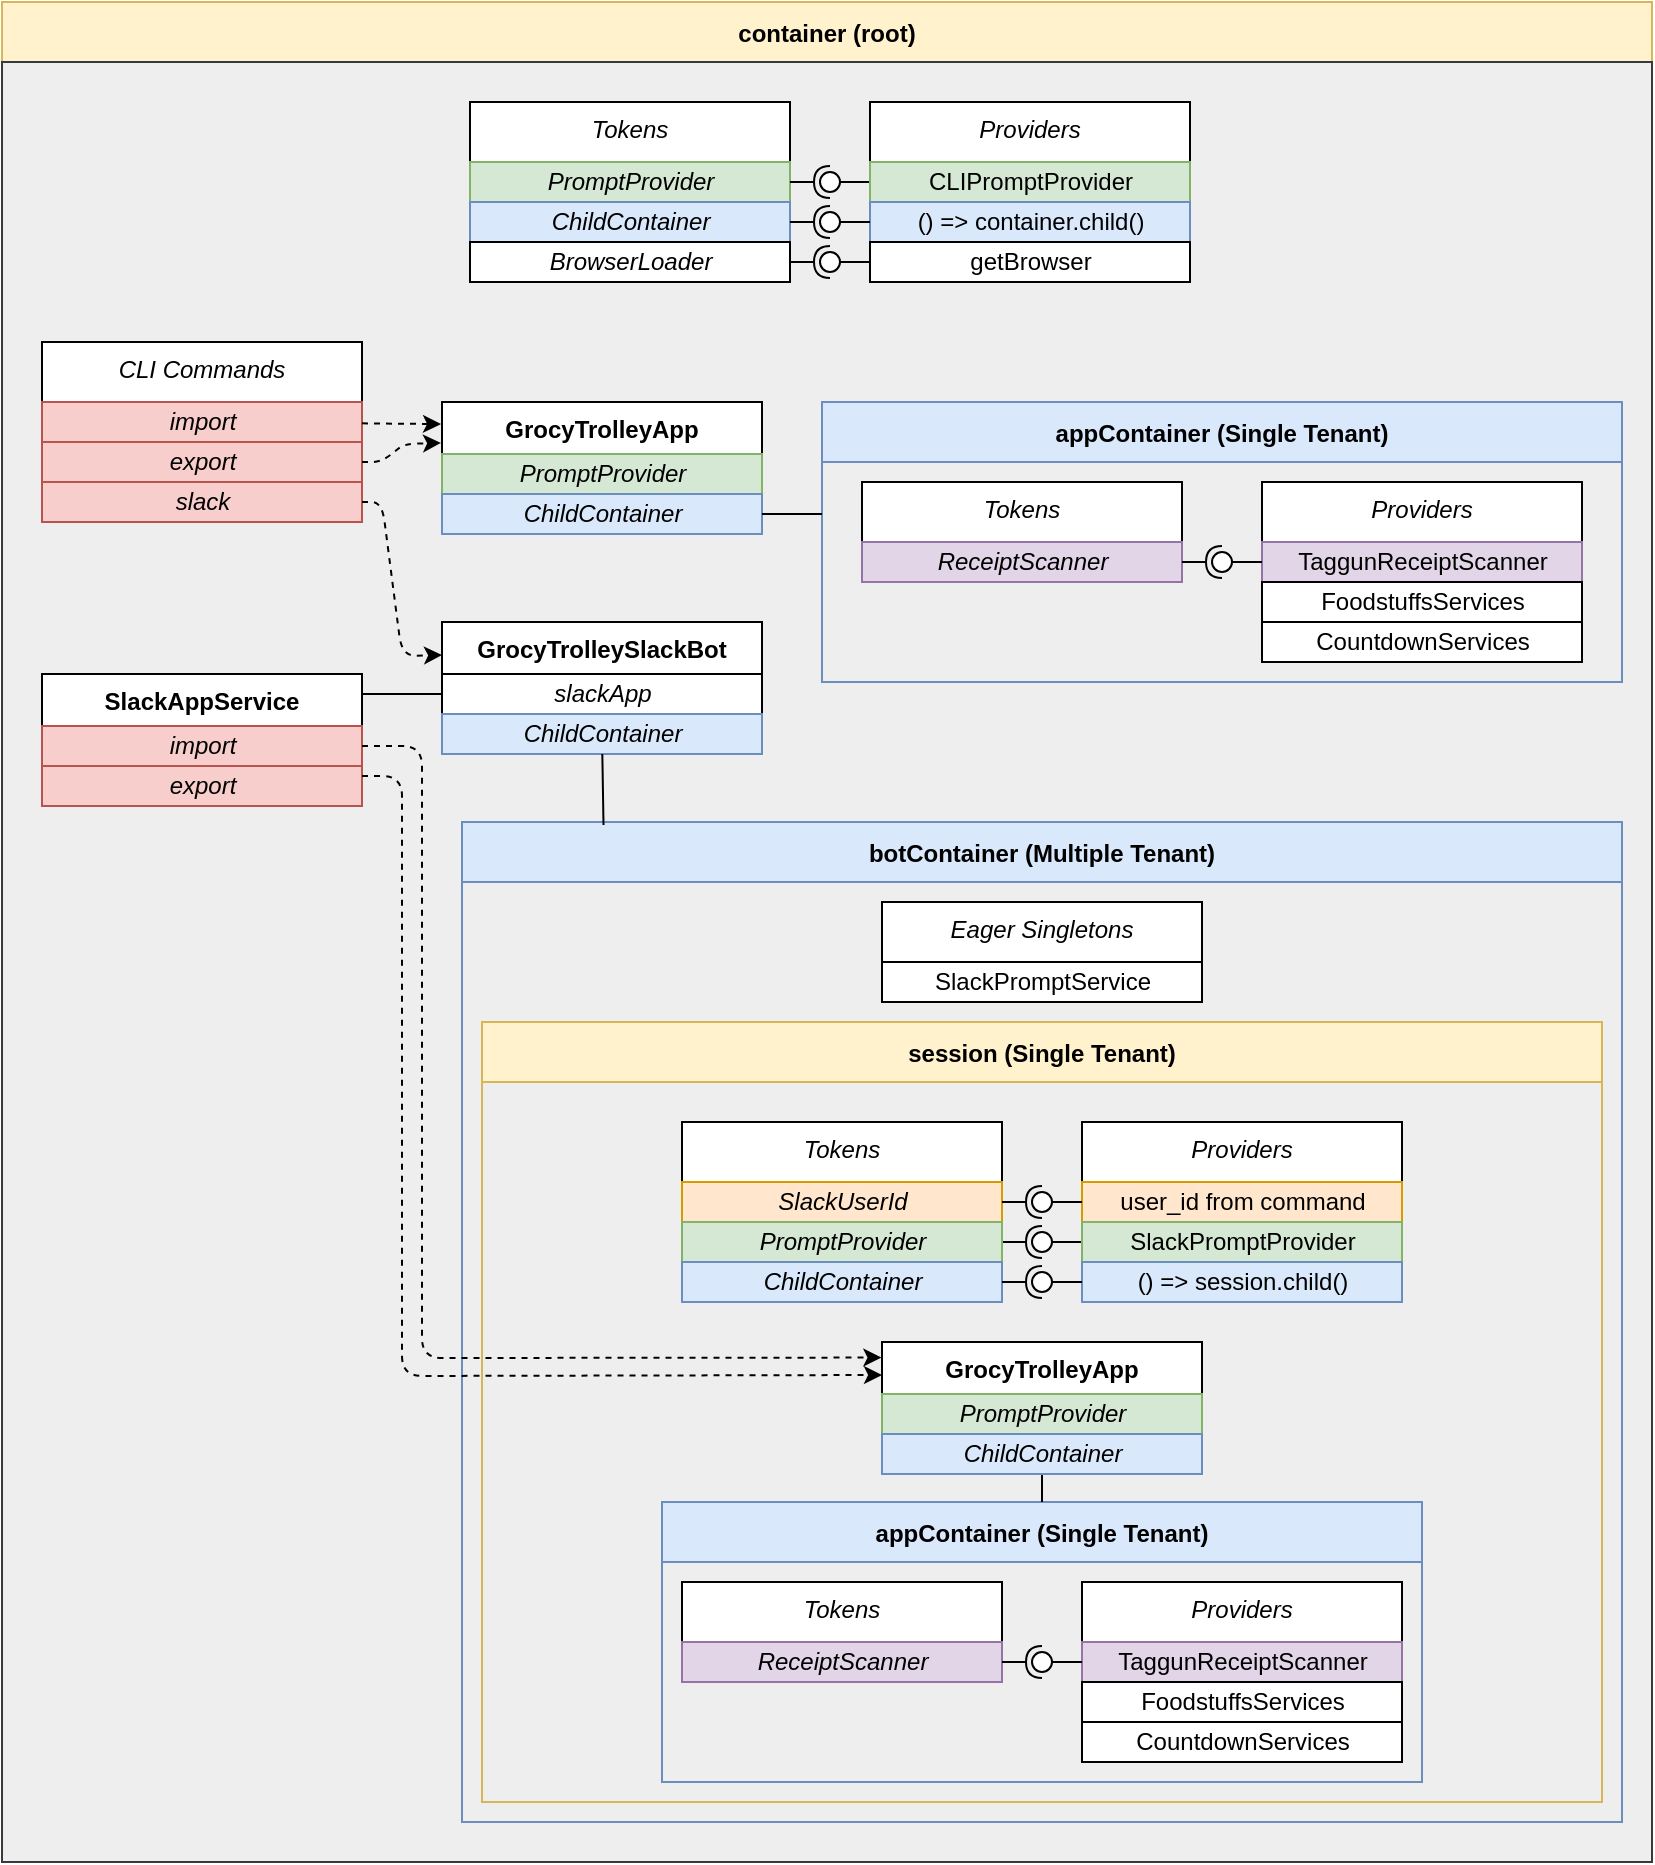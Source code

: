 <mxfile>
    <diagram id="HaY6czHnYQWGNKejsw9c" name="Page-1">
        <mxGraphModel dx="1014" dy="717" grid="1" gridSize="10" guides="1" tooltips="1" connect="1" arrows="1" fold="1" page="1" pageScale="1" pageWidth="827" pageHeight="1169" math="0" shadow="0">
            <root>
                <mxCell id="0"/>
                <mxCell id="1" parent="0"/>
                <mxCell id="27" value="container (root)" style="swimlane;fontSize=12;movable=1;resizable=1;rotatable=1;deletable=1;editable=1;connectable=1;startSize=30;fillColor=#fff2cc;strokeColor=#d6b656;" parent="1" vertex="1">
                    <mxGeometry width="825" height="930" as="geometry"/>
                </mxCell>
                <mxCell id="304" value="" style="rounded=0;whiteSpace=wrap;html=1;fillColor=#eeeeee;strokeColor=#36393d;" parent="27" vertex="1">
                    <mxGeometry y="30" width="825" height="900" as="geometry"/>
                </mxCell>
                <mxCell id="72" value="botContainer (Multiple Tenant)" style="swimlane;fontSize=12;startSize=30;movable=1;resizable=1;rotatable=1;deletable=1;editable=1;connectable=1;fillColor=#dae8fc;strokeColor=#6c8ebf;" parent="27" vertex="1">
                    <mxGeometry x="230" y="410" width="580" height="500" as="geometry"/>
                </mxCell>
                <mxCell id="213" value="" style="ellipse;whiteSpace=wrap;html=1;align=center;aspect=fixed;resizable=0;points=[];outlineConnect=0;sketch=0;" parent="72" vertex="1">
                    <mxGeometry x="285" y="205" width="10" height="10" as="geometry"/>
                </mxCell>
                <mxCell id="214" value="" style="group;rotation=0;" parent="72" vertex="1" connectable="0">
                    <mxGeometry x="270" y="210" width="40" as="geometry"/>
                </mxCell>
                <mxCell id="215" value="" style="rounded=0;orthogonalLoop=1;jettySize=auto;html=1;endArrow=none;endFill=0;sketch=0;sourcePerimeterSpacing=0;targetPerimeterSpacing=0;" parent="214" target="213" edge="1">
                    <mxGeometry relative="1" as="geometry">
                        <mxPoint x="40" as="sourcePoint"/>
                    </mxGeometry>
                </mxCell>
                <mxCell id="216" value="" style="rounded=0;orthogonalLoop=1;jettySize=auto;html=1;endArrow=halfCircle;endFill=0;entryX=0.5;entryY=0.5;endSize=6;strokeWidth=1;sketch=0;exitX=0.5;exitY=0.5;exitDx=0;exitDy=0;entryDx=0;entryDy=0;" parent="214" target="213" edge="1">
                    <mxGeometry relative="1" as="geometry">
                        <mxPoint as="sourcePoint"/>
                    </mxGeometry>
                </mxCell>
                <mxCell id="246" value="session (Single Tenant)" style="swimlane;fontSize=12;startSize=30;fillColor=#fff2cc;strokeColor=#d6b656;" parent="72" vertex="1">
                    <mxGeometry x="10" y="100" width="560" height="390" as="geometry"/>
                </mxCell>
                <object label="Providers" placeholders="1" id="247">
                    <mxCell style="swimlane;fontStyle=2;align=center;verticalAlign=top;childLayout=stackLayout;horizontal=1;startSize=30;horizontalStack=0;resizeParent=1;resizeParentMax=0;resizeLast=0;collapsible=1;marginBottom=0;fontSize=12;" parent="246" vertex="1">
                        <mxGeometry x="300" y="50" width="160" height="90" as="geometry"/>
                    </mxCell>
                </object>
                <mxCell id="248" value="user_id from command" style="html=1;fontSize=12;fillColor=#ffe6cc;strokeColor=#d79b00;" parent="247" vertex="1">
                    <mxGeometry y="30" width="160" height="20" as="geometry"/>
                </mxCell>
                <mxCell id="281" value="&lt;div style=&quot;text-align: left&quot;&gt;&lt;span&gt;SlackPromptProvider&lt;/span&gt;&lt;/div&gt;" style="html=1;fontSize=12;fillColor=#d5e8d4;strokeColor=#82b366;" parent="247" vertex="1">
                    <mxGeometry y="50" width="160" height="20" as="geometry"/>
                </mxCell>
                <mxCell id="263" value="&lt;div style=&quot;text-align: left&quot;&gt;&lt;span&gt;() =&amp;gt; session.child()&lt;/span&gt;&lt;/div&gt;" style="html=1;fontSize=12;fillColor=#dae8fc;strokeColor=#6c8ebf;" parent="247" vertex="1">
                    <mxGeometry y="70" width="160" height="20" as="geometry"/>
                </mxCell>
                <mxCell id="251" value="Tokens" style="swimlane;fontStyle=2;align=center;verticalAlign=top;childLayout=stackLayout;horizontal=1;startSize=30;horizontalStack=0;resizeParent=1;resizeParentMax=0;resizeLast=0;collapsible=1;marginBottom=0;fontSize=12;movable=1;resizable=1;rotatable=1;deletable=1;editable=1;connectable=1;" parent="246" vertex="1">
                    <mxGeometry x="100" y="50" width="160" height="90" as="geometry"/>
                </mxCell>
                <mxCell id="252" value="&lt;span style=&quot;font-style: italic ; text-align: left&quot;&gt;SlackUserId&lt;/span&gt;" style="html=1;fontSize=12;fillColor=#ffe6cc;strokeColor=#d79b00;" parent="251" vertex="1">
                    <mxGeometry y="30" width="160" height="20" as="geometry"/>
                </mxCell>
                <mxCell id="285" value="&lt;span style=&quot;font-style: italic ; text-align: left&quot;&gt;PromptProvider&lt;/span&gt;" style="html=1;fontSize=12;fillColor=#d5e8d4;strokeColor=#82b366;" parent="251" vertex="1">
                    <mxGeometry y="50" width="160" height="20" as="geometry"/>
                </mxCell>
                <mxCell id="258" value="&lt;span style=&quot;font-style: italic ; text-align: left&quot;&gt;ChildContainer&lt;/span&gt;" style="html=1;fontSize=12;fillColor=#dae8fc;strokeColor=#6c8ebf;" parent="251" vertex="1">
                    <mxGeometry y="70" width="160" height="20" as="geometry"/>
                </mxCell>
                <mxCell id="253" value="" style="ellipse;whiteSpace=wrap;html=1;align=center;aspect=fixed;resizable=0;points=[];outlineConnect=0;sketch=0;" parent="246" vertex="1">
                    <mxGeometry x="275" y="85" width="10" height="10" as="geometry"/>
                </mxCell>
                <mxCell id="254" value="" style="group;rotation=0;" parent="246" vertex="1" connectable="0">
                    <mxGeometry x="260" y="90" width="40" as="geometry"/>
                </mxCell>
                <mxCell id="255" value="" style="rounded=0;orthogonalLoop=1;jettySize=auto;html=1;endArrow=none;endFill=0;sketch=0;sourcePerimeterSpacing=0;targetPerimeterSpacing=0;" parent="254" target="253" edge="1">
                    <mxGeometry relative="1" as="geometry">
                        <mxPoint x="40" as="sourcePoint"/>
                    </mxGeometry>
                </mxCell>
                <mxCell id="256" value="" style="rounded=0;orthogonalLoop=1;jettySize=auto;html=1;endArrow=halfCircle;endFill=0;entryX=0.5;entryY=0.5;endSize=6;strokeWidth=1;sketch=0;exitX=0.5;exitY=0.5;exitDx=0;exitDy=0;entryDx=0;entryDy=0;" parent="254" target="253" edge="1">
                    <mxGeometry relative="1" as="geometry">
                        <mxPoint as="sourcePoint"/>
                    </mxGeometry>
                </mxCell>
                <mxCell id="223" value="appContainer (Single Tenant)" style="swimlane;fontSize=12;startSize=30;fillColor=#dae8fc;strokeColor=#6c8ebf;" parent="246" vertex="1">
                    <mxGeometry x="90" y="240" width="380" height="140" as="geometry"/>
                </mxCell>
                <object label="Providers" placeholders="1" id="224">
                    <mxCell style="swimlane;fontStyle=2;align=center;verticalAlign=top;childLayout=stackLayout;horizontal=1;startSize=30;horizontalStack=0;resizeParent=1;resizeParentMax=0;resizeLast=0;collapsible=1;marginBottom=0;fontSize=12;" parent="223" vertex="1">
                        <mxGeometry x="210" y="40" width="160" height="90" as="geometry"/>
                    </mxCell>
                </object>
                <mxCell id="225" value="TaggunReceiptScanner" style="html=1;fontSize=12;fillColor=#e1d5e7;strokeColor=#9673a6;" parent="224" vertex="1">
                    <mxGeometry y="30" width="160" height="20" as="geometry"/>
                </mxCell>
                <mxCell id="226" value="&lt;div style=&quot;text-align: left&quot;&gt;&lt;span&gt;FoodstuffsServices&lt;/span&gt;&lt;/div&gt;" style="html=1;fontSize=12;" parent="224" vertex="1">
                    <mxGeometry y="50" width="160" height="20" as="geometry"/>
                </mxCell>
                <mxCell id="227" value="&lt;span style=&quot;text-align: left&quot;&gt;CountdownServices&lt;/span&gt;" style="html=1;fontSize=12;" parent="224" vertex="1">
                    <mxGeometry y="70" width="160" height="20" as="geometry"/>
                </mxCell>
                <mxCell id="228" value="Tokens" style="swimlane;fontStyle=2;align=center;verticalAlign=top;childLayout=stackLayout;horizontal=1;startSize=30;horizontalStack=0;resizeParent=1;resizeParentMax=0;resizeLast=0;collapsible=1;marginBottom=0;fontSize=12;movable=1;resizable=1;rotatable=1;deletable=1;editable=1;connectable=1;" parent="223" vertex="1">
                    <mxGeometry x="10" y="40" width="160" height="50" as="geometry"/>
                </mxCell>
                <mxCell id="229" value="&lt;span style=&quot;font-style: italic ; text-align: left&quot;&gt;ReceiptScanner&lt;/span&gt;" style="html=1;fontSize=12;fillColor=#e1d5e7;strokeColor=#9673a6;" parent="228" vertex="1">
                    <mxGeometry y="30" width="160" height="20" as="geometry"/>
                </mxCell>
                <mxCell id="230" value="" style="ellipse;whiteSpace=wrap;html=1;align=center;aspect=fixed;resizable=0;points=[];outlineConnect=0;sketch=0;" parent="223" vertex="1">
                    <mxGeometry x="185" y="75" width="10" height="10" as="geometry"/>
                </mxCell>
                <mxCell id="231" value="" style="group;rotation=0;" parent="223" vertex="1" connectable="0">
                    <mxGeometry x="170" y="80" width="40" as="geometry"/>
                </mxCell>
                <mxCell id="232" value="" style="rounded=0;orthogonalLoop=1;jettySize=auto;html=1;endArrow=none;endFill=0;sketch=0;sourcePerimeterSpacing=0;targetPerimeterSpacing=0;" parent="231" target="230" edge="1">
                    <mxGeometry relative="1" as="geometry">
                        <mxPoint x="40" as="sourcePoint"/>
                    </mxGeometry>
                </mxCell>
                <mxCell id="233" value="" style="rounded=0;orthogonalLoop=1;jettySize=auto;html=1;endArrow=halfCircle;endFill=0;entryX=0.5;entryY=0.5;endSize=6;strokeWidth=1;sketch=0;exitX=0.5;exitY=0.5;exitDx=0;exitDy=0;entryDx=0;entryDy=0;" parent="231" target="230" edge="1">
                    <mxGeometry relative="1" as="geometry">
                        <mxPoint as="sourcePoint"/>
                    </mxGeometry>
                </mxCell>
                <mxCell id="245" value="" style="edgeStyle=none;html=1;fontSize=12;endArrow=none;endFill=0;entryX=0.5;entryY=0;entryDx=0;entryDy=0;" parent="246" source="242" target="223" edge="1">
                    <mxGeometry relative="1" as="geometry"/>
                </mxCell>
                <mxCell id="242" value="GrocyTrolleyApp" style="swimlane;fontStyle=1;align=center;verticalAlign=top;childLayout=stackLayout;horizontal=1;startSize=26;horizontalStack=0;resizeParent=1;resizeParentMax=0;resizeLast=0;collapsible=1;marginBottom=0;" parent="246" vertex="1">
                    <mxGeometry x="200" y="160" width="160" height="66" as="geometry"/>
                </mxCell>
                <mxCell id="243" value="&lt;div style=&quot;text-align: left&quot;&gt;&lt;span&gt;&lt;i&gt;PromptProvider&lt;/i&gt;&lt;/span&gt;&lt;/div&gt;" style="html=1;fontSize=12;fillColor=#d5e8d4;strokeColor=#82b366;" parent="242" vertex="1">
                    <mxGeometry y="26" width="160" height="20" as="geometry"/>
                </mxCell>
                <mxCell id="244" value="&lt;span style=&quot;font-style: italic ; text-align: left&quot;&gt;ChildContainer&lt;/span&gt;" style="html=1;fontSize=12;fillColor=#dae8fc;strokeColor=#6c8ebf;" parent="242" vertex="1">
                    <mxGeometry y="46" width="160" height="20" as="geometry"/>
                </mxCell>
                <object label="Eager Singletons" placeholders="1" id="302">
                    <mxCell style="swimlane;fontStyle=2;align=center;verticalAlign=top;childLayout=stackLayout;horizontal=1;startSize=30;horizontalStack=0;resizeParent=1;resizeParentMax=0;resizeLast=0;collapsible=1;marginBottom=0;fontSize=12;" parent="72" vertex="1">
                        <mxGeometry x="210" y="40" width="160" height="50" as="geometry"/>
                    </mxCell>
                </object>
                <mxCell id="303" value="&lt;div style=&quot;text-align: left&quot;&gt;&lt;span&gt;SlackPromptService&lt;/span&gt;&lt;/div&gt;" style="html=1;fontSize=12;" parent="302" vertex="1">
                    <mxGeometry y="30" width="160" height="20" as="geometry"/>
                </mxCell>
                <mxCell id="133" value="Tokens" style="swimlane;fontStyle=2;align=center;verticalAlign=top;childLayout=stackLayout;horizontal=1;startSize=30;horizontalStack=0;resizeParent=1;resizeParentMax=0;resizeLast=0;collapsible=1;marginBottom=0;fontSize=12;movable=1;resizable=1;rotatable=1;deletable=1;editable=1;connectable=1;" parent="27" vertex="1">
                    <mxGeometry x="234" y="50" width="160" height="90" as="geometry"/>
                </mxCell>
                <mxCell id="172" value="&lt;div style=&quot;text-align: left&quot;&gt;&lt;span&gt;&lt;i&gt;PromptProvider&lt;/i&gt;&lt;/span&gt;&lt;/div&gt;" style="html=1;fontSize=12;fillColor=#d5e8d4;strokeColor=#82b366;" parent="133" vertex="1">
                    <mxGeometry y="30" width="160" height="20" as="geometry"/>
                </mxCell>
                <mxCell id="170" value="&lt;span style=&quot;font-style: italic ; text-align: left&quot;&gt;ChildContainer&lt;/span&gt;" style="html=1;fontSize=12;fillColor=#dae8fc;strokeColor=#6c8ebf;" parent="133" vertex="1">
                    <mxGeometry y="50" width="160" height="20" as="geometry"/>
                </mxCell>
                <mxCell id="169" value="&lt;span style=&quot;font-style: italic ; text-align: left&quot;&gt;BrowserLoader&lt;/span&gt;" style="html=1;fontSize=12;" parent="133" vertex="1">
                    <mxGeometry y="70" width="160" height="20" as="geometry"/>
                </mxCell>
                <mxCell id="17" value="" style="ellipse;whiteSpace=wrap;html=1;align=center;aspect=fixed;resizable=0;points=[];outlineConnect=0;sketch=0;" parent="27" vertex="1">
                    <mxGeometry x="409" y="85" width="10" height="10" as="geometry"/>
                </mxCell>
                <mxCell id="147" value="" style="group;rotation=0;" parent="27" vertex="1" connectable="0">
                    <mxGeometry x="394" y="90" width="40" as="geometry"/>
                </mxCell>
                <mxCell id="15" value="" style="rounded=0;orthogonalLoop=1;jettySize=auto;html=1;endArrow=none;endFill=0;sketch=0;sourcePerimeterSpacing=0;targetPerimeterSpacing=0;" parent="147" target="17" edge="1">
                    <mxGeometry relative="1" as="geometry">
                        <mxPoint x="40" as="sourcePoint"/>
                    </mxGeometry>
                </mxCell>
                <mxCell id="16" value="" style="rounded=0;orthogonalLoop=1;jettySize=auto;html=1;endArrow=halfCircle;endFill=0;entryX=0.5;entryY=0.5;endSize=6;strokeWidth=1;sketch=0;exitX=0.5;exitY=0.5;exitDx=0;exitDy=0;entryDx=0;entryDy=0;" parent="147" target="17" edge="1">
                    <mxGeometry relative="1" as="geometry">
                        <mxPoint as="sourcePoint"/>
                    </mxGeometry>
                </mxCell>
                <object label="Providers" placeholders="1" id="143">
                    <mxCell style="swimlane;fontStyle=2;align=center;verticalAlign=top;childLayout=stackLayout;horizontal=1;startSize=30;horizontalStack=0;resizeParent=1;resizeParentMax=0;resizeLast=0;collapsible=1;marginBottom=0;fontSize=12;" parent="27" vertex="1">
                        <mxGeometry x="434" y="50" width="160" height="90" as="geometry"/>
                    </mxCell>
                </object>
                <mxCell id="177" value="&lt;span style=&quot;text-align: left&quot;&gt;CLIPromptProvider&lt;/span&gt;" style="html=1;fontSize=12;fillColor=#d5e8d4;strokeColor=#82b366;" parent="143" vertex="1">
                    <mxGeometry y="30" width="160" height="20" as="geometry"/>
                </mxCell>
                <mxCell id="164" value="&lt;span style=&quot;text-align: left&quot;&gt;() =&amp;gt; container.child()&lt;/span&gt;" style="html=1;fontSize=12;fillColor=#dae8fc;strokeColor=#6c8ebf;" parent="143" vertex="1">
                    <mxGeometry y="50" width="160" height="20" as="geometry"/>
                </mxCell>
                <mxCell id="168" value="&lt;span style=&quot;text-align: left&quot;&gt;getBrowser&lt;/span&gt;" style="html=1;fontSize=12;" parent="143" vertex="1">
                    <mxGeometry y="70" width="160" height="20" as="geometry"/>
                </mxCell>
                <mxCell id="18" value="GrocyTrolleyApp" style="swimlane;fontStyle=1;align=center;verticalAlign=top;childLayout=stackLayout;horizontal=1;startSize=26;horizontalStack=0;resizeParent=1;resizeParentMax=0;resizeLast=0;collapsible=1;marginBottom=0;" parent="27" vertex="1">
                    <mxGeometry x="220" y="200" width="160" height="66" as="geometry"/>
                </mxCell>
                <mxCell id="178" value="&lt;div style=&quot;text-align: left&quot;&gt;&lt;span&gt;&lt;i&gt;PromptProvider&lt;/i&gt;&lt;/span&gt;&lt;/div&gt;" style="html=1;fontSize=12;fillColor=#d5e8d4;strokeColor=#82b366;" parent="18" vertex="1">
                    <mxGeometry y="26" width="160" height="20" as="geometry"/>
                </mxCell>
                <mxCell id="179" value="&lt;span style=&quot;font-style: italic ; text-align: left&quot;&gt;ChildContainer&lt;/span&gt;" style="html=1;fontSize=12;fillColor=#dae8fc;strokeColor=#6c8ebf;" parent="18" vertex="1">
                    <mxGeometry y="46" width="160" height="20" as="geometry"/>
                </mxCell>
                <mxCell id="58" value="appContainer (Single Tenant)" style="swimlane;fontSize=12;startSize=30;fillColor=#dae8fc;strokeColor=#6c8ebf;" parent="27" vertex="1">
                    <mxGeometry x="410" y="200" width="400" height="140" as="geometry"/>
                </mxCell>
                <object label="Providers" placeholders="1" id="181">
                    <mxCell style="swimlane;fontStyle=2;align=center;verticalAlign=top;childLayout=stackLayout;horizontal=1;startSize=30;horizontalStack=0;resizeParent=1;resizeParentMax=0;resizeLast=0;collapsible=1;marginBottom=0;fontSize=12;" parent="58" vertex="1">
                        <mxGeometry x="220" y="40" width="160" height="90" as="geometry"/>
                    </mxCell>
                </object>
                <mxCell id="184" value="TaggunReceiptScanner" style="html=1;fontSize=12;fillColor=#e1d5e7;strokeColor=#9673a6;" parent="181" vertex="1">
                    <mxGeometry y="30" width="160" height="20" as="geometry"/>
                </mxCell>
                <mxCell id="182" value="&lt;div style=&quot;text-align: left&quot;&gt;&lt;span&gt;FoodstuffsServices&lt;/span&gt;&lt;/div&gt;" style="html=1;fontSize=12;" parent="181" vertex="1">
                    <mxGeometry y="50" width="160" height="20" as="geometry"/>
                </mxCell>
                <mxCell id="183" value="&lt;span style=&quot;text-align: left&quot;&gt;CountdownServices&lt;/span&gt;" style="html=1;fontSize=12;" parent="181" vertex="1">
                    <mxGeometry y="70" width="160" height="20" as="geometry"/>
                </mxCell>
                <mxCell id="185" value="Tokens" style="swimlane;fontStyle=2;align=center;verticalAlign=top;childLayout=stackLayout;horizontal=1;startSize=30;horizontalStack=0;resizeParent=1;resizeParentMax=0;resizeLast=0;collapsible=1;marginBottom=0;fontSize=12;movable=1;resizable=1;rotatable=1;deletable=1;editable=1;connectable=1;" parent="58" vertex="1">
                    <mxGeometry x="20" y="40" width="160" height="50" as="geometry"/>
                </mxCell>
                <mxCell id="186" value="&lt;span style=&quot;font-style: italic ; text-align: left&quot;&gt;ReceiptScanner&lt;/span&gt;" style="html=1;fontSize=12;fillColor=#e1d5e7;strokeColor=#9673a6;" parent="185" vertex="1">
                    <mxGeometry y="30" width="160" height="20" as="geometry"/>
                </mxCell>
                <mxCell id="193" value="" style="edgeStyle=none;html=1;fontSize=12;endArrow=none;endFill=0;" parent="27" source="179" edge="1">
                    <mxGeometry relative="1" as="geometry">
                        <mxPoint x="410" y="256" as="targetPoint"/>
                    </mxGeometry>
                </mxCell>
                <mxCell id="194" value="CLI Commands" style="swimlane;fontStyle=2;align=center;verticalAlign=top;childLayout=stackLayout;horizontal=1;startSize=30;horizontalStack=0;resizeParent=1;resizeParentMax=0;resizeLast=0;collapsible=1;marginBottom=0;fontSize=12;movable=1;resizable=1;rotatable=1;deletable=1;editable=1;connectable=1;" parent="27" vertex="1">
                    <mxGeometry x="20" y="170" width="160" height="90" as="geometry"/>
                </mxCell>
                <mxCell id="195" value="&lt;span style=&quot;font-style: italic ; text-align: left&quot;&gt;import&lt;/span&gt;" style="html=1;fontSize=12;fillColor=#f8cecc;strokeColor=#b85450;" parent="194" vertex="1">
                    <mxGeometry y="30" width="160" height="20" as="geometry"/>
                </mxCell>
                <mxCell id="196" value="&lt;span style=&quot;font-style: italic ; text-align: left&quot;&gt;export&lt;/span&gt;" style="html=1;fontSize=12;fillColor=#f8cecc;strokeColor=#b85450;" parent="194" vertex="1">
                    <mxGeometry y="50" width="160" height="20" as="geometry"/>
                </mxCell>
                <mxCell id="197" value="&lt;div style=&quot;text-align: left&quot;&gt;&lt;span&gt;&lt;i&gt;slack&lt;/i&gt;&lt;/span&gt;&lt;/div&gt;" style="html=1;fontSize=12;fillColor=#f8cecc;strokeColor=#b85450;" parent="194" vertex="1">
                    <mxGeometry y="70" width="160" height="20" as="geometry"/>
                </mxCell>
                <mxCell id="203" value="GrocyTrolleySlackBot" style="swimlane;fontStyle=1;align=center;verticalAlign=top;childLayout=stackLayout;horizontal=1;startSize=26;horizontalStack=0;resizeParent=1;resizeParentMax=0;resizeLast=0;collapsible=1;marginBottom=0;" parent="27" vertex="1">
                    <mxGeometry x="220" y="310" width="160" height="66" as="geometry"/>
                </mxCell>
                <mxCell id="268" value="&lt;div style=&quot;text-align: left&quot;&gt;&lt;span&gt;&lt;i&gt;slackApp&lt;/i&gt;&lt;/span&gt;&lt;/div&gt;" style="html=1;fontSize=12;" parent="203" vertex="1">
                    <mxGeometry y="26" width="160" height="20" as="geometry"/>
                </mxCell>
                <mxCell id="205" value="&lt;span style=&quot;font-style: italic ; text-align: left&quot;&gt;ChildContainer&lt;/span&gt;" style="html=1;fontSize=12;fillColor=#dae8fc;strokeColor=#6c8ebf;" parent="203" vertex="1">
                    <mxGeometry y="46" width="160" height="20" as="geometry"/>
                </mxCell>
                <mxCell id="234" style="edgeStyle=none;html=1;entryX=-0.003;entryY=0.31;entryDx=0;entryDy=0;fontSize=12;entryPerimeter=0;exitX=1;exitY=0.5;exitDx=0;exitDy=0;dashed=1;" parent="27" source="196" target="18" edge="1">
                    <mxGeometry relative="1" as="geometry">
                        <Array as="points">
                            <mxPoint x="190" y="230"/>
                            <mxPoint x="201" y="221"/>
                        </Array>
                    </mxGeometry>
                </mxCell>
                <mxCell id="235" style="edgeStyle=none;html=1;entryX=-0.003;entryY=0.167;entryDx=0;entryDy=0;entryPerimeter=0;fontSize=12;dashed=1;" parent="27" source="195" target="18" edge="1">
                    <mxGeometry relative="1" as="geometry"/>
                </mxCell>
                <mxCell id="237" style="edgeStyle=none;html=1;entryX=0;entryY=0.25;entryDx=0;entryDy=0;fontSize=12;exitX=1;exitY=0.5;exitDx=0;exitDy=0;dashed=1;" parent="27" source="197" target="203" edge="1">
                    <mxGeometry relative="1" as="geometry">
                        <Array as="points">
                            <mxPoint x="190" y="250"/>
                            <mxPoint x="200" y="327"/>
                        </Array>
                    </mxGeometry>
                </mxCell>
                <mxCell id="241" style="edgeStyle=none;html=1;entryX=0.122;entryY=0.003;entryDx=0;entryDy=0;entryPerimeter=0;fontSize=12;endArrow=none;endFill=0;" parent="27" source="205" target="72" edge="1">
                    <mxGeometry relative="1" as="geometry"/>
                </mxCell>
                <mxCell id="273" style="edgeStyle=none;html=1;entryX=0;entryY=0.5;entryDx=0;entryDy=0;fontSize=12;startArrow=none;startFill=0;endArrow=none;endFill=0;" parent="27" target="268" edge="1">
                    <mxGeometry relative="1" as="geometry">
                        <mxPoint x="180" y="346" as="sourcePoint"/>
                    </mxGeometry>
                </mxCell>
                <mxCell id="269" value="SlackAppService" style="swimlane;fontStyle=1;align=center;verticalAlign=top;childLayout=stackLayout;horizontal=1;startSize=26;horizontalStack=0;resizeParent=1;resizeParentMax=0;resizeLast=0;collapsible=1;marginBottom=0;" parent="27" vertex="1">
                    <mxGeometry x="20" y="336" width="160" height="66" as="geometry"/>
                </mxCell>
                <mxCell id="272" value="&lt;span style=&quot;font-style: italic ; text-align: left&quot;&gt;import&lt;/span&gt;" style="html=1;fontSize=12;fillColor=#f8cecc;strokeColor=#b85450;" parent="269" vertex="1">
                    <mxGeometry y="26" width="160" height="20" as="geometry"/>
                </mxCell>
                <mxCell id="274" value="&lt;span style=&quot;font-style: italic ; text-align: left&quot;&gt;export&lt;/span&gt;" style="html=1;fontSize=12;fillColor=#f8cecc;strokeColor=#b85450;" parent="269" vertex="1">
                    <mxGeometry y="46" width="160" height="20" as="geometry"/>
                </mxCell>
                <mxCell id="265" style="edgeStyle=none;html=1;entryX=-0.002;entryY=0.118;entryDx=0;entryDy=0;fontSize=12;startArrow=none;startFill=0;endArrow=classic;endFill=1;entryPerimeter=0;exitX=1;exitY=0.5;exitDx=0;exitDy=0;dashed=1;" parent="27" source="272" target="242" edge="1">
                    <mxGeometry relative="1" as="geometry">
                        <mxPoint x="200" y="601.949" as="sourcePoint"/>
                        <Array as="points">
                            <mxPoint x="210" y="372"/>
                            <mxPoint x="210" y="678"/>
                        </Array>
                    </mxGeometry>
                </mxCell>
                <mxCell id="266" style="edgeStyle=none;html=1;entryX=0;entryY=0.25;entryDx=0;entryDy=0;fontSize=12;startArrow=none;startFill=0;endArrow=classic;endFill=1;exitX=1;exitY=0.25;exitDx=0;exitDy=0;dashed=1;" parent="27" source="274" target="242" edge="1">
                    <mxGeometry relative="1" as="geometry">
                        <mxPoint x="200" y="619.125" as="sourcePoint"/>
                        <Array as="points">
                            <mxPoint x="200" y="387"/>
                            <mxPoint x="200" y="687"/>
                        </Array>
                    </mxGeometry>
                </mxCell>
                <mxCell id="153" value="" style="ellipse;whiteSpace=wrap;html=1;align=center;aspect=fixed;resizable=0;points=[];outlineConnect=0;sketch=0;" parent="1" vertex="1">
                    <mxGeometry x="409" y="105" width="10" height="10" as="geometry"/>
                </mxCell>
                <mxCell id="154" value="" style="group;rotation=0;" parent="1" vertex="1" connectable="0">
                    <mxGeometry x="394" y="110" width="40" as="geometry"/>
                </mxCell>
                <mxCell id="155" value="" style="rounded=0;orthogonalLoop=1;jettySize=auto;html=1;endArrow=none;endFill=0;sketch=0;sourcePerimeterSpacing=0;targetPerimeterSpacing=0;" parent="154" target="153" edge="1">
                    <mxGeometry relative="1" as="geometry">
                        <mxPoint x="40" as="sourcePoint"/>
                    </mxGeometry>
                </mxCell>
                <mxCell id="156" value="" style="rounded=0;orthogonalLoop=1;jettySize=auto;html=1;endArrow=halfCircle;endFill=0;entryX=0.5;entryY=0.5;endSize=6;strokeWidth=1;sketch=0;exitX=0.5;exitY=0.5;exitDx=0;exitDy=0;entryDx=0;entryDy=0;" parent="154" target="153" edge="1">
                    <mxGeometry relative="1" as="geometry">
                        <mxPoint as="sourcePoint"/>
                    </mxGeometry>
                </mxCell>
                <mxCell id="173" value="" style="ellipse;whiteSpace=wrap;html=1;align=center;aspect=fixed;resizable=0;points=[];outlineConnect=0;sketch=0;" parent="1" vertex="1">
                    <mxGeometry x="409" y="125" width="10" height="10" as="geometry"/>
                </mxCell>
                <mxCell id="174" value="" style="group;rotation=0;" parent="1" vertex="1" connectable="0">
                    <mxGeometry x="394" y="130" width="40" as="geometry"/>
                </mxCell>
                <mxCell id="175" value="" style="rounded=0;orthogonalLoop=1;jettySize=auto;html=1;endArrow=none;endFill=0;sketch=0;sourcePerimeterSpacing=0;targetPerimeterSpacing=0;" parent="174" target="173" edge="1">
                    <mxGeometry relative="1" as="geometry">
                        <mxPoint x="40" as="sourcePoint"/>
                    </mxGeometry>
                </mxCell>
                <mxCell id="176" value="" style="rounded=0;orthogonalLoop=1;jettySize=auto;html=1;endArrow=halfCircle;endFill=0;entryX=0.5;entryY=0.5;endSize=6;strokeWidth=1;sketch=0;exitX=0.5;exitY=0.5;exitDx=0;exitDy=0;entryDx=0;entryDy=0;" parent="174" target="173" edge="1">
                    <mxGeometry relative="1" as="geometry">
                        <mxPoint as="sourcePoint"/>
                    </mxGeometry>
                </mxCell>
                <mxCell id="189" value="" style="ellipse;whiteSpace=wrap;html=1;align=center;aspect=fixed;resizable=0;points=[];outlineConnect=0;sketch=0;" parent="1" vertex="1">
                    <mxGeometry x="605" y="275" width="10" height="10" as="geometry"/>
                </mxCell>
                <mxCell id="190" value="" style="group;rotation=0;" parent="1" vertex="1" connectable="0">
                    <mxGeometry x="590" y="280" width="40" as="geometry"/>
                </mxCell>
                <mxCell id="191" value="" style="rounded=0;orthogonalLoop=1;jettySize=auto;html=1;endArrow=none;endFill=0;sketch=0;sourcePerimeterSpacing=0;targetPerimeterSpacing=0;" parent="190" target="189" edge="1">
                    <mxGeometry relative="1" as="geometry">
                        <mxPoint x="40" as="sourcePoint"/>
                    </mxGeometry>
                </mxCell>
                <mxCell id="192" value="" style="rounded=0;orthogonalLoop=1;jettySize=auto;html=1;endArrow=halfCircle;endFill=0;entryX=0.5;entryY=0.5;endSize=6;strokeWidth=1;sketch=0;exitX=0.5;exitY=0.5;exitDx=0;exitDy=0;entryDx=0;entryDy=0;" parent="190" target="189" edge="1">
                    <mxGeometry relative="1" as="geometry">
                        <mxPoint as="sourcePoint"/>
                    </mxGeometry>
                </mxCell>
                <mxCell id="287" value="" style="ellipse;whiteSpace=wrap;html=1;align=center;aspect=fixed;resizable=0;points=[];outlineConnect=0;sketch=0;" parent="1" vertex="1">
                    <mxGeometry x="515" y="635" width="10" height="10" as="geometry"/>
                </mxCell>
                <mxCell id="288" value="" style="group;rotation=0;" parent="1" vertex="1" connectable="0">
                    <mxGeometry x="500" y="640" width="40" as="geometry"/>
                </mxCell>
                <mxCell id="289" value="" style="rounded=0;orthogonalLoop=1;jettySize=auto;html=1;endArrow=none;endFill=0;sketch=0;sourcePerimeterSpacing=0;targetPerimeterSpacing=0;" parent="288" target="287" edge="1">
                    <mxGeometry relative="1" as="geometry">
                        <mxPoint x="40" as="sourcePoint"/>
                    </mxGeometry>
                </mxCell>
                <mxCell id="290" value="" style="rounded=0;orthogonalLoop=1;jettySize=auto;html=1;endArrow=halfCircle;endFill=0;entryX=0.5;entryY=0.5;endSize=6;strokeWidth=1;sketch=0;exitX=0.5;exitY=0.5;exitDx=0;exitDy=0;entryDx=0;entryDy=0;" parent="288" target="287" edge="1">
                    <mxGeometry relative="1" as="geometry">
                        <mxPoint as="sourcePoint"/>
                    </mxGeometry>
                </mxCell>
            </root>
        </mxGraphModel>
    </diagram>
</mxfile>